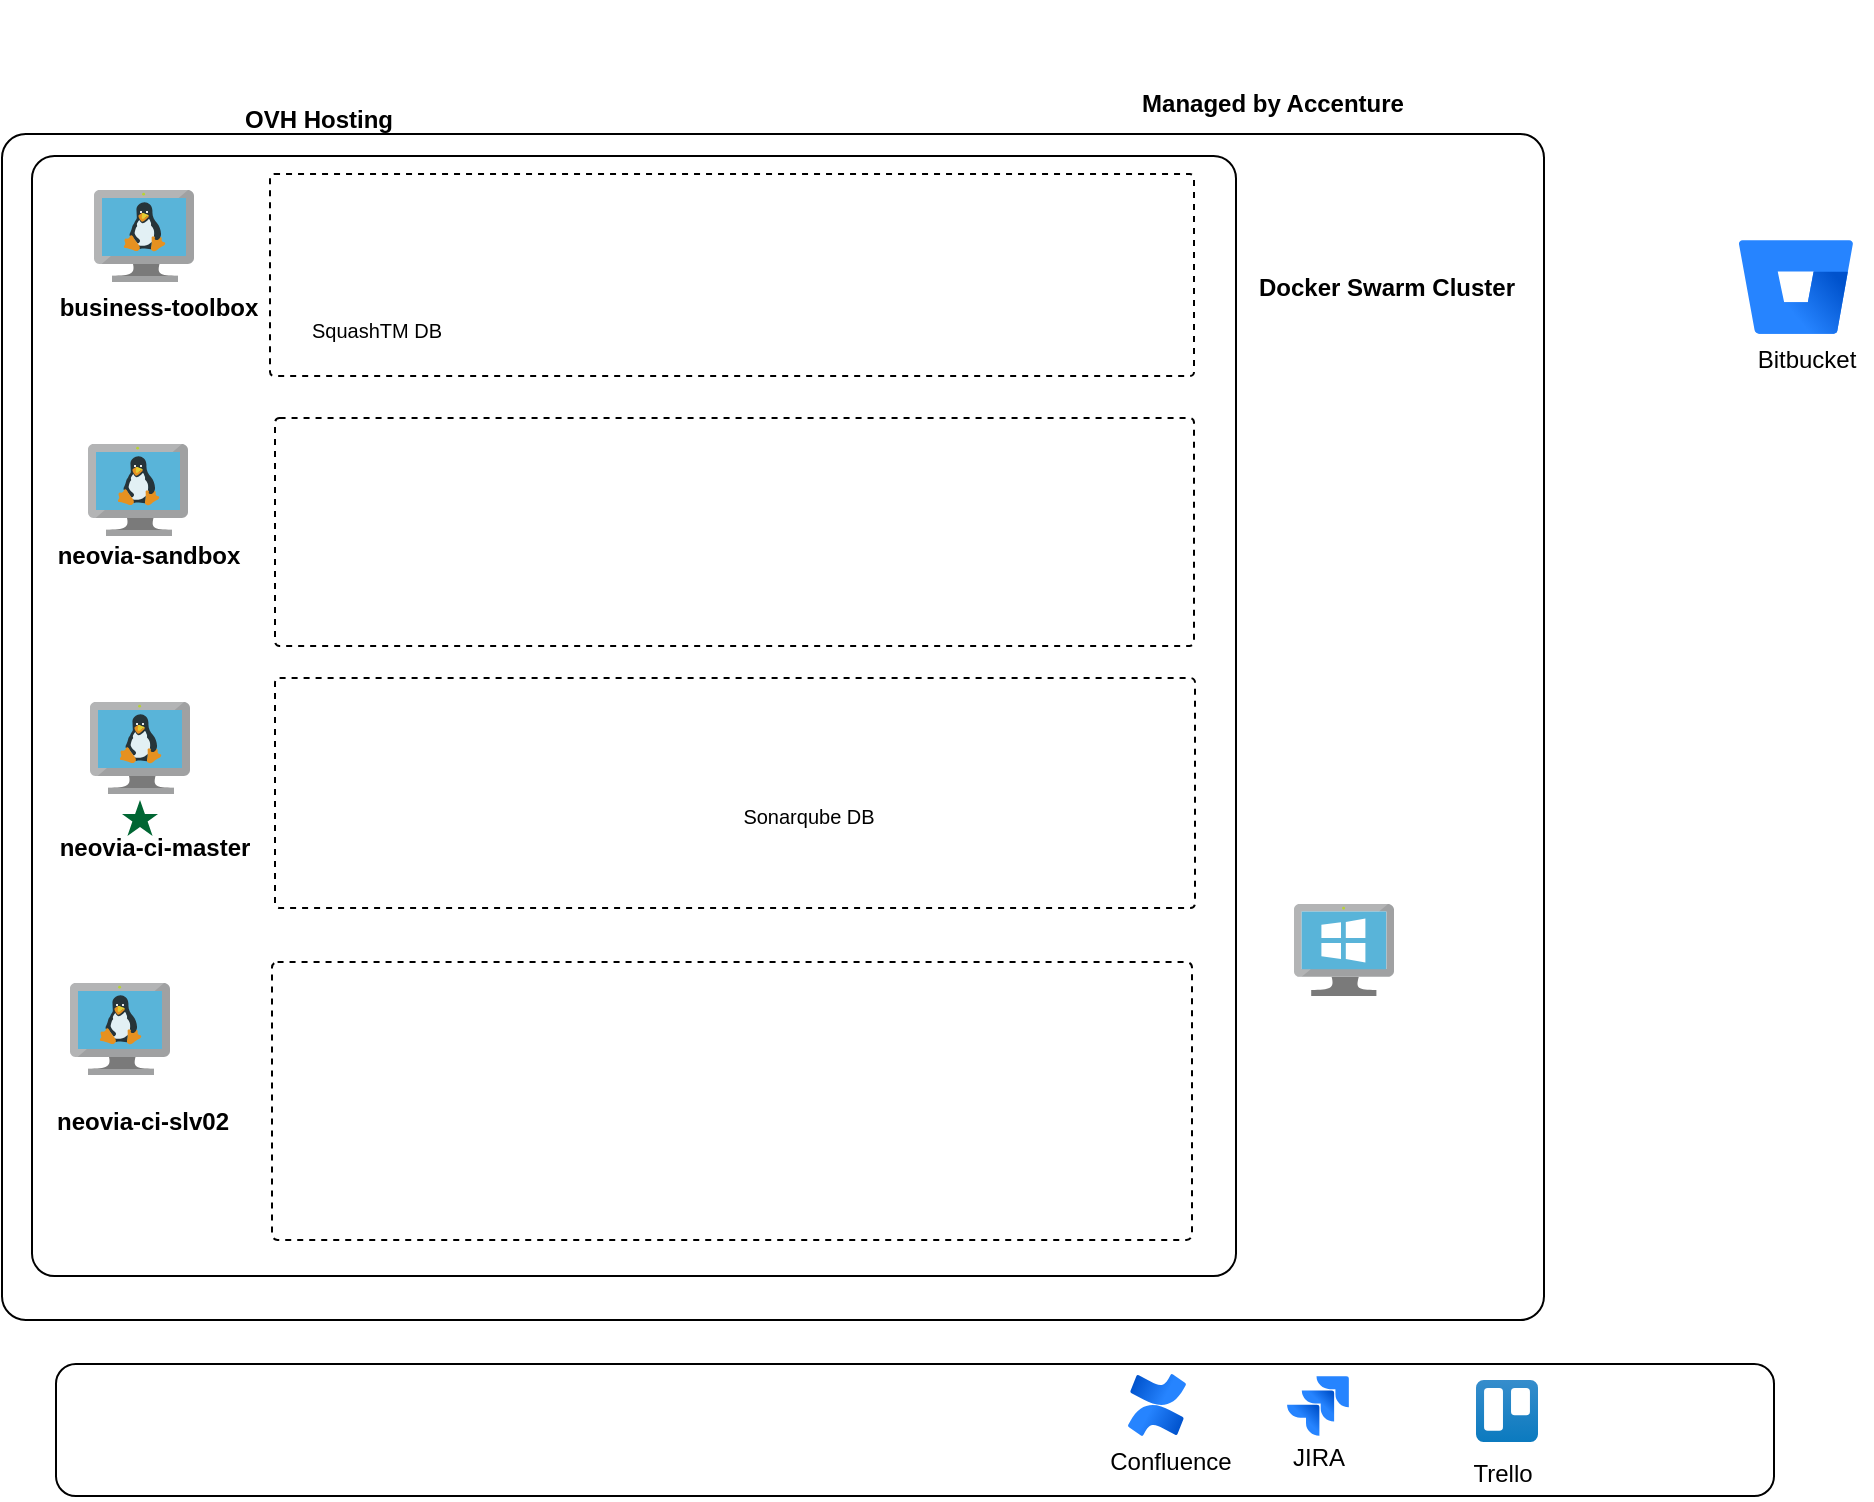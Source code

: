 <mxfile version="24.0.2" type="github">
  <diagram name="Page-1" id="KKMjwjiLGyDvaPT2Ioc3">
    <mxGraphModel dx="1834" dy="746" grid="0" gridSize="10" guides="1" tooltips="1" connect="1" arrows="1" fold="1" page="0" pageScale="1" pageWidth="827" pageHeight="1169" math="0" shadow="0">
      <root>
        <mxCell id="0" />
        <mxCell id="1" parent="0" />
        <mxCell id="h2SNP-2P1y7NnsimHqcH-27" value="" style="rounded=1;whiteSpace=wrap;html=1;fillColor=none;arcSize=2;" vertex="1" parent="1">
          <mxGeometry x="-400" y="159" width="771" height="593" as="geometry" />
        </mxCell>
        <mxCell id="h2SNP-2P1y7NnsimHqcH-30" value="" style="rounded=1;whiteSpace=wrap;html=1;fillColor=none;arcSize=2;" vertex="1" parent="1">
          <mxGeometry x="-385" y="170" width="602" height="560" as="geometry" />
        </mxCell>
        <mxCell id="h2SNP-2P1y7NnsimHqcH-3" value="" style="shape=image;verticalLabelPosition=bottom;labelBackgroundColor=default;verticalAlign=top;aspect=fixed;imageAspect=0;image=https://devtools.in/wp-content/uploads/2022/10/Jfrog.png;" vertex="1" parent="1">
          <mxGeometry x="460" y="119" width="74" height="74" as="geometry" />
        </mxCell>
        <mxCell id="h2SNP-2P1y7NnsimHqcH-16" value="" style="rounded=1;whiteSpace=wrap;html=1;" vertex="1" parent="1">
          <mxGeometry x="-373" y="774" width="859" height="66" as="geometry" />
        </mxCell>
        <mxCell id="h2SNP-2P1y7NnsimHqcH-19" value="" style="group" vertex="1" connectable="0" parent="1">
          <mxGeometry x="325.5" y="782" width="48" height="60" as="geometry" />
        </mxCell>
        <mxCell id="h2SNP-2P1y7NnsimHqcH-8" value="" style="image;html=1;image=img/lib/atlassian/Trello_Logo.svg;" vertex="1" parent="h2SNP-2P1y7NnsimHqcH-19">
          <mxGeometry x="11.5" width="31" height="31" as="geometry" />
        </mxCell>
        <mxCell id="h2SNP-2P1y7NnsimHqcH-10" value="Trello" style="text;html=1;align=center;verticalAlign=middle;resizable=0;points=[];autosize=1;strokeColor=none;fillColor=none;" vertex="1" parent="h2SNP-2P1y7NnsimHqcH-19">
          <mxGeometry y="34" width="48" height="26" as="geometry" />
        </mxCell>
        <mxCell id="h2SNP-2P1y7NnsimHqcH-20" value="" style="group" vertex="1" connectable="0" parent="1">
          <mxGeometry x="236" y="780" width="44" height="54" as="geometry" />
        </mxCell>
        <mxCell id="h2SNP-2P1y7NnsimHqcH-7" value="" style="image;html=1;image=img/lib/atlassian/Jira_Logo.svg;" vertex="1" parent="h2SNP-2P1y7NnsimHqcH-20">
          <mxGeometry x="6.5" width="31" height="30" as="geometry" />
        </mxCell>
        <mxCell id="h2SNP-2P1y7NnsimHqcH-11" value="JIRA" style="text;html=1;align=center;verticalAlign=middle;resizable=0;points=[];autosize=1;strokeColor=none;fillColor=none;" vertex="1" parent="h2SNP-2P1y7NnsimHqcH-20">
          <mxGeometry y="28" width="44" height="26" as="geometry" />
        </mxCell>
        <mxCell id="h2SNP-2P1y7NnsimHqcH-21" value="" style="group" vertex="1" connectable="0" parent="1">
          <mxGeometry x="144" y="779" width="79" height="57" as="geometry" />
        </mxCell>
        <mxCell id="h2SNP-2P1y7NnsimHqcH-5" value="" style="image;html=1;image=img/lib/atlassian/Confluence_Logo.svg;" vertex="1" parent="h2SNP-2P1y7NnsimHqcH-21">
          <mxGeometry x="19" width="29" height="31" as="geometry" />
        </mxCell>
        <mxCell id="h2SNP-2P1y7NnsimHqcH-12" value="Confluence" style="text;html=1;align=center;verticalAlign=middle;resizable=0;points=[];autosize=1;strokeColor=none;fillColor=none;" vertex="1" parent="h2SNP-2P1y7NnsimHqcH-21">
          <mxGeometry y="31" width="79" height="26" as="geometry" />
        </mxCell>
        <mxCell id="h2SNP-2P1y7NnsimHqcH-23" value="" style="group" vertex="1" connectable="0" parent="1">
          <mxGeometry x="468" y="212" width="67" height="73" as="geometry" />
        </mxCell>
        <mxCell id="h2SNP-2P1y7NnsimHqcH-4" value="" style="image;html=1;image=img/lib/atlassian/Bitbucket_Logo.svg;" vertex="1" parent="h2SNP-2P1y7NnsimHqcH-23">
          <mxGeometry x="0.5" width="57" height="47" as="geometry" />
        </mxCell>
        <mxCell id="h2SNP-2P1y7NnsimHqcH-22" value="Bitbucket" style="text;html=1;align=center;verticalAlign=middle;resizable=0;points=[];autosize=1;strokeColor=none;fillColor=none;" vertex="1" parent="h2SNP-2P1y7NnsimHqcH-23">
          <mxGeometry y="47" width="67" height="26" as="geometry" />
        </mxCell>
        <mxCell id="h2SNP-2P1y7NnsimHqcH-26" value="" style="image;sketch=0;aspect=fixed;html=1;points=[];align=center;fontSize=12;image=img/lib/mscae/VirtualMachineWindows.svg;" vertex="1" parent="1">
          <mxGeometry x="246" y="544" width="50" height="46" as="geometry" />
        </mxCell>
        <mxCell id="h2SNP-2P1y7NnsimHqcH-35" value="" style="shape=image;verticalLabelPosition=bottom;labelBackgroundColor=default;verticalAlign=top;aspect=fixed;imageAspect=0;image=https://static-00.iconduck.com/assets.00/ovh-icon-2048x2048-l4c3izvg.png;" vertex="1" parent="1">
          <mxGeometry x="-270" y="92" width="49" height="49" as="geometry" />
        </mxCell>
        <mxCell id="h2SNP-2P1y7NnsimHqcH-36" value="&lt;font style=&quot;font-size: 12px;&quot;&gt;&lt;b style=&quot;&quot;&gt;OVH Hosting&lt;/b&gt;&lt;/font&gt;" style="text;html=1;align=center;verticalAlign=middle;resizable=0;points=[];autosize=1;strokeColor=none;fillColor=none;" vertex="1" parent="1">
          <mxGeometry x="-288" y="139" width="92" height="26" as="geometry" />
        </mxCell>
        <mxCell id="h2SNP-2P1y7NnsimHqcH-37" value="&lt;b style=&quot;&quot;&gt;&lt;font style=&quot;font-size: 12px;&quot;&gt;Managed by Accenture&lt;/font&gt;&lt;/b&gt;" style="text;html=1;align=center;verticalAlign=middle;resizable=0;points=[];autosize=1;strokeColor=none;fillColor=none;" vertex="1" parent="1">
          <mxGeometry x="160" y="131" width="149" height="26" as="geometry" />
        </mxCell>
        <mxCell id="h2SNP-2P1y7NnsimHqcH-38" value="" style="shape=image;verticalLabelPosition=bottom;labelBackgroundColor=default;verticalAlign=top;aspect=fixed;imageAspect=0;image=https://www.forgerock.com/sites/default/files/dam-assets/accenture-partner-tp-logo.png;" vertex="1" parent="1">
          <mxGeometry x="193.5" y="96" width="82" height="41" as="geometry" />
        </mxCell>
        <mxCell id="h2SNP-2P1y7NnsimHqcH-42" value="&lt;b&gt;neovia-ci-slv02&lt;/b&gt;" style="text;html=1;align=center;verticalAlign=middle;resizable=0;points=[];autosize=1;strokeColor=none;fillColor=none;" vertex="1" parent="1">
          <mxGeometry x="-382" y="640" width="104" height="26" as="geometry" />
        </mxCell>
        <mxCell id="h2SNP-2P1y7NnsimHqcH-51" value="" style="rounded=1;whiteSpace=wrap;html=1;arcSize=2;fillColor=none;dashed=1;" vertex="1" parent="1">
          <mxGeometry x="-266" y="179" width="462" height="101" as="geometry" />
        </mxCell>
        <mxCell id="h2SNP-2P1y7NnsimHqcH-52" value="" style="rounded=1;whiteSpace=wrap;html=1;arcSize=2;fillColor=none;dashed=1;" vertex="1" parent="1">
          <mxGeometry x="-263.5" y="301" width="459.5" height="114" as="geometry" />
        </mxCell>
        <mxCell id="h2SNP-2P1y7NnsimHqcH-53" value="" style="rounded=1;whiteSpace=wrap;html=1;arcSize=2;fillColor=none;dashed=1;" vertex="1" parent="1">
          <mxGeometry x="-263.5" y="431" width="460" height="115" as="geometry" />
        </mxCell>
        <mxCell id="h2SNP-2P1y7NnsimHqcH-54" value="" style="rounded=1;whiteSpace=wrap;html=1;arcSize=2;fillColor=none;dashed=1;" vertex="1" parent="1">
          <mxGeometry x="-265" y="573" width="460" height="139" as="geometry" />
        </mxCell>
        <mxCell id="h2SNP-2P1y7NnsimHqcH-32" value="" style="image;sketch=0;aspect=fixed;html=1;points=[];align=center;fontSize=12;image=img/lib/mscae/VM_Linux.svg;" vertex="1" parent="1">
          <mxGeometry x="-366" y="583.5" width="50" height="46" as="geometry" />
        </mxCell>
        <mxCell id="h2SNP-2P1y7NnsimHqcH-57" value="" style="shape=image;verticalLabelPosition=bottom;labelBackgroundColor=default;verticalAlign=top;aspect=fixed;imageAspect=0;image=https://static.wixstatic.com/media/bfcc04_ee14395b8c5c4ec2b98ea17d86d8e15b~mv2.png;" vertex="1" parent="1">
          <mxGeometry x="-165" y="208.39" width="138" height="42.21" as="geometry" />
        </mxCell>
        <mxCell id="h2SNP-2P1y7NnsimHqcH-58" value="" style="group" vertex="1" connectable="0" parent="1">
          <mxGeometry x="-255" y="189.45" width="83" height="80.09" as="geometry" />
        </mxCell>
        <mxCell id="h2SNP-2P1y7NnsimHqcH-55" value="" style="shape=image;verticalLabelPosition=bottom;labelBackgroundColor=default;verticalAlign=top;aspect=fixed;imageAspect=0;image=https://upload.wikimedia.org/wikipedia/commons/thumb/b/ba/Database-postgres.svg/1448px-Database-postgres.svg.png;" vertex="1" parent="h2SNP-2P1y7NnsimHqcH-58">
          <mxGeometry x="15" width="44" height="62.19" as="geometry" />
        </mxCell>
        <mxCell id="h2SNP-2P1y7NnsimHqcH-56" value="&lt;font style=&quot;font-size: 10px;&quot;&gt;SquashTM DB&lt;/font&gt;" style="text;html=1;align=center;verticalAlign=middle;resizable=0;points=[];autosize=1;strokeColor=none;fillColor=none;" vertex="1" parent="h2SNP-2P1y7NnsimHqcH-58">
          <mxGeometry y="54.09" width="83" height="26" as="geometry" />
        </mxCell>
        <mxCell id="h2SNP-2P1y7NnsimHqcH-59" value="" style="group" vertex="1" connectable="0" parent="1">
          <mxGeometry x="219" y="171.5" width="310" height="643.24" as="geometry" />
        </mxCell>
        <mxCell id="h2SNP-2P1y7NnsimHqcH-43" value="&lt;b style=&quot;&quot;&gt;&lt;font style=&quot;font-size: 12px;&quot;&gt;Docker Swarm Cluster&lt;/font&gt;&lt;/b&gt;" style="text;html=1;align=center;verticalAlign=middle;resizable=0;points=[];autosize=1;strokeColor=none;fillColor=none;" vertex="1" parent="h2SNP-2P1y7NnsimHqcH-59">
          <mxGeometry y="51" width="146" height="26" as="geometry" />
        </mxCell>
        <mxCell id="h2SNP-2P1y7NnsimHqcH-44" value="" style="shape=image;verticalLabelPosition=bottom;labelBackgroundColor=default;verticalAlign=top;aspect=fixed;imageAspect=0;image=https://raw.githubusercontent.com/docker-library/docs/471fa6e4cb58062ccbf91afc111980f9c7004981/swarm/logo.png;" vertex="1" parent="h2SNP-2P1y7NnsimHqcH-59">
          <mxGeometry x="44" width="70" height="58.24" as="geometry" />
        </mxCell>
        <mxCell id="h2SNP-2P1y7NnsimHqcH-24" value="" style="image;sketch=0;aspect=fixed;html=1;points=[];align=center;fontSize=12;image=img/lib/mscae/VM_Linux.svg;" vertex="1" parent="1">
          <mxGeometry x="-354" y="187" width="50" height="46" as="geometry" />
        </mxCell>
        <mxCell id="h2SNP-2P1y7NnsimHqcH-39" value="&lt;b&gt;business-toolbox&lt;/b&gt;" style="text;html=1;align=center;verticalAlign=middle;resizable=0;points=[];autosize=1;strokeColor=none;fillColor=none;" vertex="1" parent="1">
          <mxGeometry x="-380.5" y="233" width="117" height="26" as="geometry" />
        </mxCell>
        <mxCell id="h2SNP-2P1y7NnsimHqcH-60" value="" style="group" vertex="1" connectable="0" parent="1">
          <mxGeometry x="-382" y="314" width="109" height="69" as="geometry" />
        </mxCell>
        <mxCell id="h2SNP-2P1y7NnsimHqcH-31" value="" style="image;sketch=0;aspect=fixed;html=1;points=[];align=center;fontSize=12;image=img/lib/mscae/VM_Linux.svg;" vertex="1" parent="h2SNP-2P1y7NnsimHqcH-60">
          <mxGeometry x="25" width="50" height="46" as="geometry" />
        </mxCell>
        <mxCell id="h2SNP-2P1y7NnsimHqcH-40" value="&lt;b&gt;neovia-sandbox&lt;/b&gt;" style="text;html=1;align=center;verticalAlign=middle;resizable=0;points=[];autosize=1;strokeColor=none;fillColor=none;" vertex="1" parent="h2SNP-2P1y7NnsimHqcH-60">
          <mxGeometry y="43" width="109" height="26" as="geometry" />
        </mxCell>
        <mxCell id="h2SNP-2P1y7NnsimHqcH-61" value="" style="group" vertex="1" connectable="0" parent="1">
          <mxGeometry x="-381" y="443" width="113" height="86" as="geometry" />
        </mxCell>
        <mxCell id="h2SNP-2P1y7NnsimHqcH-25" value="" style="image;sketch=0;aspect=fixed;html=1;points=[];align=center;fontSize=12;image=img/lib/mscae/VM_Linux.svg;" vertex="1" parent="h2SNP-2P1y7NnsimHqcH-61">
          <mxGeometry x="25" width="50" height="46" as="geometry" />
        </mxCell>
        <mxCell id="h2SNP-2P1y7NnsimHqcH-41" value="&lt;b&gt;neovia-ci-master&lt;/b&gt;" style="text;html=1;align=center;verticalAlign=middle;resizable=0;points=[];autosize=1;strokeColor=none;fillColor=none;" vertex="1" parent="h2SNP-2P1y7NnsimHqcH-61">
          <mxGeometry y="60" width="113" height="26" as="geometry" />
        </mxCell>
        <mxCell id="h2SNP-2P1y7NnsimHqcH-47" value="" style="html=1;verticalLabelPosition=bottom;labelBackgroundColor=#ffffff;verticalAlign=top;shadow=0;dashed=0;strokeWidth=2;shape=mxgraph.ios7.misc.star;fillColor=#006633;strokeColor=none;sketch=0;" vertex="1" parent="h2SNP-2P1y7NnsimHqcH-61">
          <mxGeometry x="41" y="49" width="18" height="18" as="geometry" />
        </mxCell>
        <mxCell id="h2SNP-2P1y7NnsimHqcH-62" value="" style="shape=image;verticalLabelPosition=bottom;labelBackgroundColor=default;verticalAlign=top;aspect=fixed;imageAspect=0;image=https://upload.wikimedia.org/wikipedia/commons/thumb/e/e9/Jenkins_logo.svg/1200px-Jenkins_logo.svg.png;" vertex="1" parent="1">
          <mxGeometry x="-238" y="463.65" width="36" height="49.71" as="geometry" />
        </mxCell>
        <mxCell id="h2SNP-2P1y7NnsimHqcH-64" value="" style="shape=image;verticalLabelPosition=bottom;labelBackgroundColor=default;verticalAlign=top;aspect=fixed;imageAspect=0;image=https://miro.medium.com/v2/resize:fit:1400/0*qflaBuTkTVttD-FY.png;" vertex="1" parent="1">
          <mxGeometry x="-139" y="463.65" width="75" height="39" as="geometry" />
        </mxCell>
        <mxCell id="h2SNP-2P1y7NnsimHqcH-65" value="" style="group" vertex="1" connectable="0" parent="1">
          <mxGeometry x="-39" y="433.0" width="84" height="80.09" as="geometry" />
        </mxCell>
        <mxCell id="h2SNP-2P1y7NnsimHqcH-66" value="" style="shape=image;verticalLabelPosition=bottom;labelBackgroundColor=default;verticalAlign=top;aspect=fixed;imageAspect=0;image=https://upload.wikimedia.org/wikipedia/commons/thumb/b/ba/Database-postgres.svg/1448px-Database-postgres.svg.png;" vertex="1" parent="h2SNP-2P1y7NnsimHqcH-65">
          <mxGeometry x="15" width="44" height="62.19" as="geometry" />
        </mxCell>
        <mxCell id="h2SNP-2P1y7NnsimHqcH-67" value="&lt;font style=&quot;font-size: 10px;&quot;&gt;Sonarqube DB&lt;/font&gt;" style="text;html=1;align=center;verticalAlign=middle;resizable=0;points=[];autosize=1;strokeColor=none;fillColor=none;" vertex="1" parent="h2SNP-2P1y7NnsimHqcH-65">
          <mxGeometry y="54.09" width="84" height="26" as="geometry" />
        </mxCell>
      </root>
    </mxGraphModel>
  </diagram>
</mxfile>
